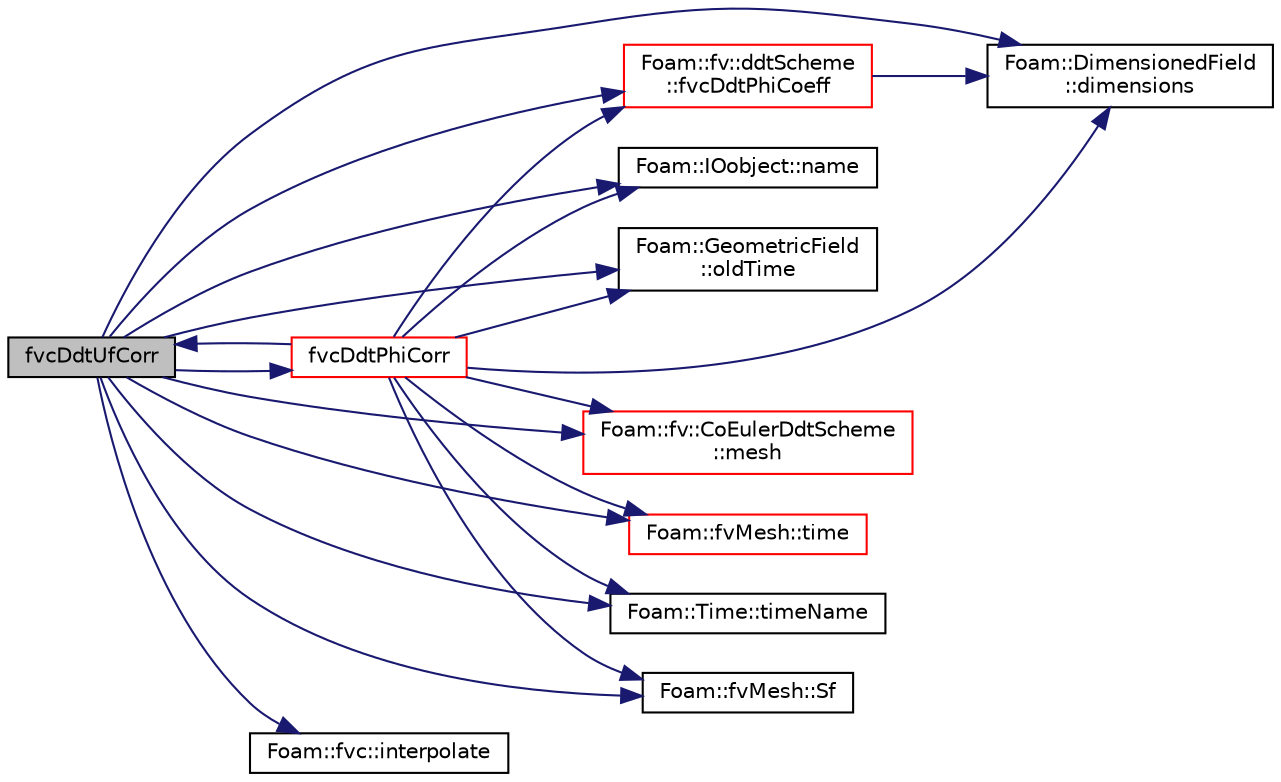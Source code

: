 digraph "fvcDdtUfCorr"
{
  bgcolor="transparent";
  edge [fontname="Helvetica",fontsize="10",labelfontname="Helvetica",labelfontsize="10"];
  node [fontname="Helvetica",fontsize="10",shape=record];
  rankdir="LR";
  Node990 [label="fvcDdtUfCorr",height=0.2,width=0.4,color="black", fillcolor="grey75", style="filled", fontcolor="black"];
  Node990 -> Node991 [color="midnightblue",fontsize="10",style="solid",fontname="Helvetica"];
  Node991 [label="Foam::DimensionedField\l::dimensions",height=0.2,width=0.4,color="black",URL="$a27497.html#a512673c2674ca2d38885f1bb5f6994fb",tooltip="Return dimensions. "];
  Node990 -> Node992 [color="midnightblue",fontsize="10",style="solid",fontname="Helvetica"];
  Node992 [label="Foam::fv::ddtScheme\l::fvcDdtPhiCoeff",height=0.2,width=0.4,color="red",URL="$a23301.html#adaa5c26dbfd2851be994f2e32f3274d1"];
  Node992 -> Node991 [color="midnightblue",fontsize="10",style="solid",fontname="Helvetica"];
  Node990 -> Node1021 [color="midnightblue",fontsize="10",style="solid",fontname="Helvetica"];
  Node1021 [label="fvcDdtPhiCorr",height=0.2,width=0.4,color="red",URL="$a23293.html#a97d8b415a9dfae12e1a430b08297c478"];
  Node1021 -> Node1022 [color="midnightblue",fontsize="10",style="solid",fontname="Helvetica"];
  Node1022 [label="Foam::IOobject::name",height=0.2,width=0.4,color="black",URL="$a27249.html#acc80e00a8ac919288fb55bd14cc88bf6",tooltip="Return name. "];
  Node1021 -> Node991 [color="midnightblue",fontsize="10",style="solid",fontname="Helvetica"];
  Node1021 -> Node1023 [color="midnightblue",fontsize="10",style="solid",fontname="Helvetica"];
  Node1023 [label="Foam::GeometricField\l::oldTime",height=0.2,width=0.4,color="black",URL="$a23249.html#a2f51be6de19012555f923b0902d64135",tooltip="Return old time field. "];
  Node1021 -> Node1024 [color="midnightblue",fontsize="10",style="solid",fontname="Helvetica"];
  Node1024 [label="Foam::fv::CoEulerDdtScheme\l::mesh",height=0.2,width=0.4,color="red",URL="$a23289.html#a470f06cfb9b6ee887cd85d63de275607",tooltip="Return mesh reference. "];
  Node1021 -> Node1035 [color="midnightblue",fontsize="10",style="solid",fontname="Helvetica"];
  Node1035 [label="Foam::fvMesh::time",height=0.2,width=0.4,color="red",URL="$a23593.html#a0d94096809fe3376b29a2a29ca11bb18",tooltip="Return the top-level database. "];
  Node1021 -> Node1037 [color="midnightblue",fontsize="10",style="solid",fontname="Helvetica"];
  Node1037 [label="Foam::Time::timeName",height=0.2,width=0.4,color="black",URL="$a27457.html#a5ae6a110de1b22323e19a46943c7f0c1",tooltip="Return time name of given scalar time. "];
  Node1021 -> Node992 [color="midnightblue",fontsize="10",style="solid",fontname="Helvetica"];
  Node1021 -> Node1039 [color="midnightblue",fontsize="10",style="solid",fontname="Helvetica"];
  Node1039 [label="Foam::fvMesh::Sf",height=0.2,width=0.4,color="black",URL="$a23593.html#a9dd61db5922c82527289434350fa0f17",tooltip="Return cell face area vectors. "];
  Node1021 -> Node990 [color="midnightblue",fontsize="10",style="solid",fontname="Helvetica"];
  Node990 -> Node1040 [color="midnightblue",fontsize="10",style="solid",fontname="Helvetica"];
  Node1040 [label="Foam::fvc::interpolate",height=0.2,width=0.4,color="black",URL="$a21861.html#a768cc91e806b7278729a11134de57ecf",tooltip="Interpolate field onto faces using scheme given by Istream. "];
  Node990 -> Node1024 [color="midnightblue",fontsize="10",style="solid",fontname="Helvetica"];
  Node990 -> Node1022 [color="midnightblue",fontsize="10",style="solid",fontname="Helvetica"];
  Node990 -> Node1023 [color="midnightblue",fontsize="10",style="solid",fontname="Helvetica"];
  Node990 -> Node1039 [color="midnightblue",fontsize="10",style="solid",fontname="Helvetica"];
  Node990 -> Node1035 [color="midnightblue",fontsize="10",style="solid",fontname="Helvetica"];
  Node990 -> Node1037 [color="midnightblue",fontsize="10",style="solid",fontname="Helvetica"];
}

